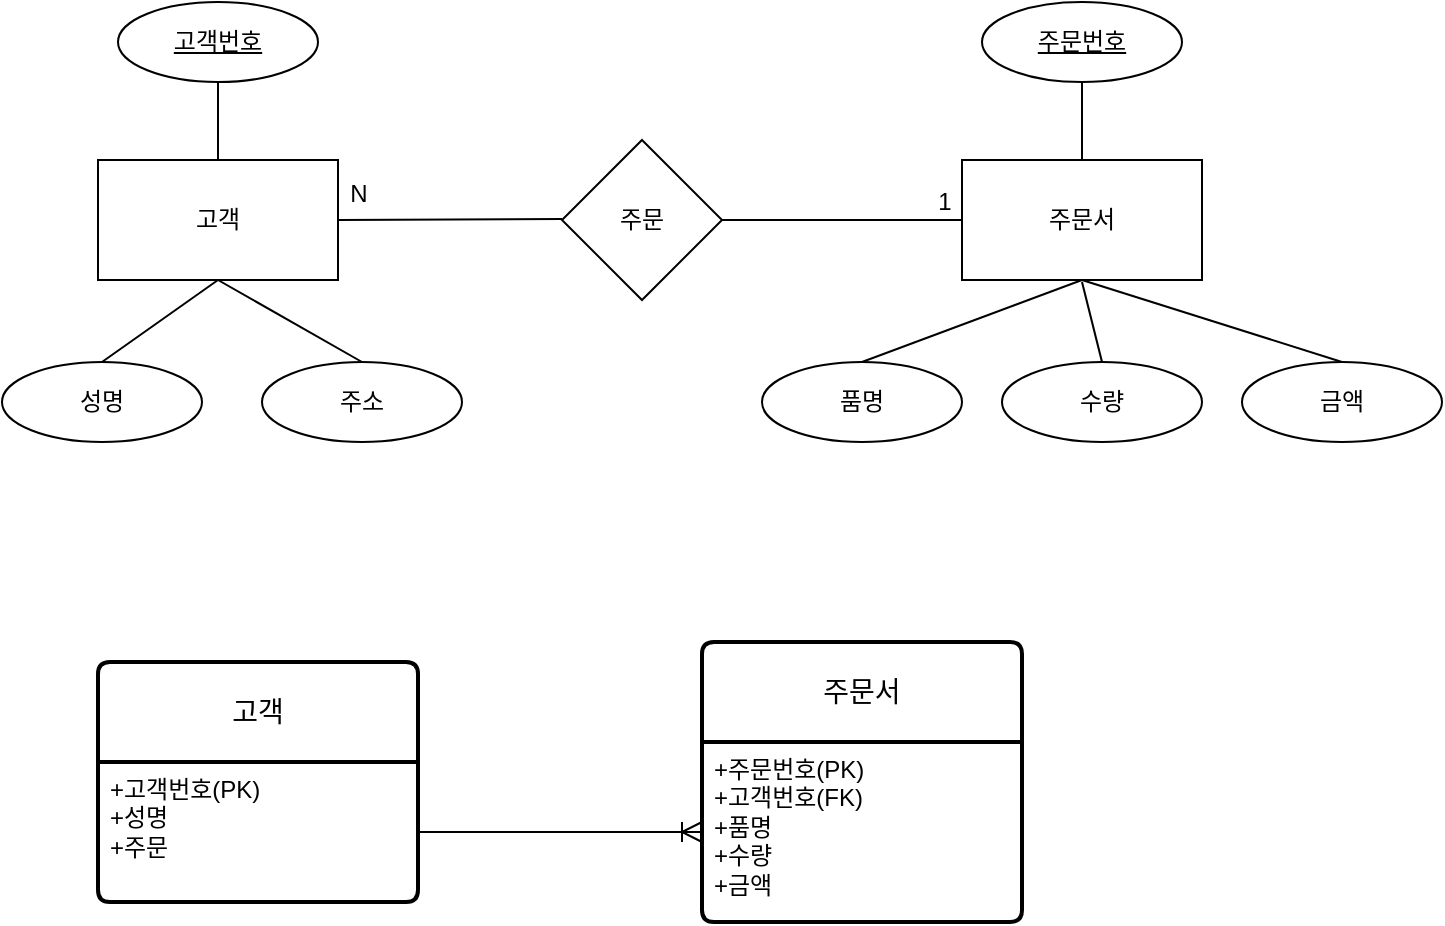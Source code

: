<mxfile version="25.0.3">
  <diagram name="ERD/RM" id="a_dX4pZZJlmtCamw3-8d">
    <mxGraphModel dx="1075" dy="506" grid="1" gridSize="10" guides="1" tooltips="1" connect="1" arrows="1" fold="1" page="0" pageScale="1" pageWidth="827" pageHeight="1169" math="0" shadow="0">
      <root>
        <mxCell id="0" />
        <mxCell id="1" parent="0" />
        <mxCell id="XoPZsux7TMMwAsGUiZem-1" value="고객" style="rounded=0;whiteSpace=wrap;html=1;" vertex="1" parent="1">
          <mxGeometry x="208" y="169" width="120" height="60" as="geometry" />
        </mxCell>
        <mxCell id="XoPZsux7TMMwAsGUiZem-2" value="주문서" style="rounded=0;whiteSpace=wrap;html=1;" vertex="1" parent="1">
          <mxGeometry x="640" y="169" width="120" height="60" as="geometry" />
        </mxCell>
        <mxCell id="XoPZsux7TMMwAsGUiZem-3" value="주문" style="rhombus;whiteSpace=wrap;html=1;" vertex="1" parent="1">
          <mxGeometry x="440" y="159" width="80" height="80" as="geometry" />
        </mxCell>
        <mxCell id="XoPZsux7TMMwAsGUiZem-4" value="" style="endArrow=none;html=1;rounded=0;fontSize=12;startSize=8;endSize=8;curved=1;entryX=0;entryY=0.5;entryDx=0;entryDy=0;exitX=1;exitY=0.5;exitDx=0;exitDy=0;" edge="1" parent="1" source="XoPZsux7TMMwAsGUiZem-3" target="XoPZsux7TMMwAsGUiZem-2">
          <mxGeometry width="50" height="50" relative="1" as="geometry">
            <mxPoint x="500" y="230" as="sourcePoint" />
            <mxPoint x="550" y="180" as="targetPoint" />
          </mxGeometry>
        </mxCell>
        <mxCell id="XoPZsux7TMMwAsGUiZem-5" value="" style="endArrow=none;html=1;rounded=0;fontSize=12;startSize=8;endSize=8;curved=1;entryX=0;entryY=0.5;entryDx=0;entryDy=0;exitX=1;exitY=0.5;exitDx=0;exitDy=0;" edge="1" parent="1" source="XoPZsux7TMMwAsGUiZem-1">
          <mxGeometry width="50" height="50" relative="1" as="geometry">
            <mxPoint x="340" y="199" as="sourcePoint" />
            <mxPoint x="440" y="198.5" as="targetPoint" />
          </mxGeometry>
        </mxCell>
        <mxCell id="XoPZsux7TMMwAsGUiZem-32" value="1" style="edgeLabel;html=1;align=center;verticalAlign=middle;resizable=0;points=[];fontSize=12;" vertex="1" connectable="0" parent="XoPZsux7TMMwAsGUiZem-5">
          <mxGeometry x="-0.667" y="-1" relative="1" as="geometry">
            <mxPoint x="284" y="-10" as="offset" />
          </mxGeometry>
        </mxCell>
        <mxCell id="XoPZsux7TMMwAsGUiZem-33" value="N" style="edgeLabel;html=1;align=center;verticalAlign=middle;resizable=0;points=[];fontSize=12;" vertex="1" connectable="0" parent="XoPZsux7TMMwAsGUiZem-5">
          <mxGeometry x="0.556" y="1" relative="1" as="geometry">
            <mxPoint x="-77" y="-12" as="offset" />
          </mxGeometry>
        </mxCell>
        <mxCell id="XoPZsux7TMMwAsGUiZem-6" value="성명" style="ellipse;whiteSpace=wrap;html=1;align=center;" vertex="1" parent="1">
          <mxGeometry x="160" y="270" width="100" height="40" as="geometry" />
        </mxCell>
        <mxCell id="XoPZsux7TMMwAsGUiZem-7" value="주소" style="ellipse;whiteSpace=wrap;html=1;align=center;" vertex="1" parent="1">
          <mxGeometry x="290" y="270" width="100" height="40" as="geometry" />
        </mxCell>
        <mxCell id="XoPZsux7TMMwAsGUiZem-8" value="금액" style="ellipse;whiteSpace=wrap;html=1;align=center;" vertex="1" parent="1">
          <mxGeometry x="780" y="270" width="100" height="40" as="geometry" />
        </mxCell>
        <mxCell id="XoPZsux7TMMwAsGUiZem-9" value="수량" style="ellipse;whiteSpace=wrap;html=1;align=center;" vertex="1" parent="1">
          <mxGeometry x="660" y="270" width="100" height="40" as="geometry" />
        </mxCell>
        <mxCell id="XoPZsux7TMMwAsGUiZem-10" value="품명" style="ellipse;whiteSpace=wrap;html=1;align=center;" vertex="1" parent="1">
          <mxGeometry x="540" y="270" width="100" height="40" as="geometry" />
        </mxCell>
        <mxCell id="XoPZsux7TMMwAsGUiZem-14" value="고객번호" style="ellipse;whiteSpace=wrap;html=1;align=center;fontStyle=4;" vertex="1" parent="1">
          <mxGeometry x="218" y="90" width="100" height="40" as="geometry" />
        </mxCell>
        <mxCell id="XoPZsux7TMMwAsGUiZem-15" value="주문번호" style="ellipse;whiteSpace=wrap;html=1;align=center;fontStyle=4;" vertex="1" parent="1">
          <mxGeometry x="650" y="90" width="100" height="40" as="geometry" />
        </mxCell>
        <mxCell id="XoPZsux7TMMwAsGUiZem-16" value="" style="endArrow=none;html=1;rounded=0;fontSize=12;startSize=8;endSize=8;curved=1;exitX=0.5;exitY=1;exitDx=0;exitDy=0;entryX=0.5;entryY=0;entryDx=0;entryDy=0;" edge="1" parent="1" source="XoPZsux7TMMwAsGUiZem-1" target="XoPZsux7TMMwAsGUiZem-6">
          <mxGeometry relative="1" as="geometry">
            <mxPoint x="450" y="200" as="sourcePoint" />
            <mxPoint x="610" y="200" as="targetPoint" />
          </mxGeometry>
        </mxCell>
        <mxCell id="XoPZsux7TMMwAsGUiZem-17" value="" style="endArrow=none;html=1;rounded=0;fontSize=12;startSize=8;endSize=8;curved=1;exitX=0.5;exitY=1;exitDx=0;exitDy=0;entryX=0.5;entryY=0;entryDx=0;entryDy=0;" edge="1" parent="1" source="XoPZsux7TMMwAsGUiZem-1" target="XoPZsux7TMMwAsGUiZem-7">
          <mxGeometry relative="1" as="geometry">
            <mxPoint x="278" y="239" as="sourcePoint" />
            <mxPoint x="220" y="280" as="targetPoint" />
          </mxGeometry>
        </mxCell>
        <mxCell id="XoPZsux7TMMwAsGUiZem-18" value="" style="endArrow=none;html=1;rounded=0;fontSize=12;startSize=8;endSize=8;curved=1;exitX=0.5;exitY=0;exitDx=0;exitDy=0;entryX=0.5;entryY=1;entryDx=0;entryDy=0;" edge="1" parent="1" source="XoPZsux7TMMwAsGUiZem-10" target="XoPZsux7TMMwAsGUiZem-2">
          <mxGeometry relative="1" as="geometry">
            <mxPoint x="450" y="200" as="sourcePoint" />
            <mxPoint x="610" y="200" as="targetPoint" />
          </mxGeometry>
        </mxCell>
        <mxCell id="XoPZsux7TMMwAsGUiZem-20" value="" style="endArrow=none;html=1;rounded=0;fontSize=12;startSize=8;endSize=8;curved=1;entryX=0.5;entryY=0;entryDx=0;entryDy=0;" edge="1" parent="1" target="XoPZsux7TMMwAsGUiZem-8">
          <mxGeometry relative="1" as="geometry">
            <mxPoint x="700" y="229" as="sourcePoint" />
            <mxPoint x="860" y="229" as="targetPoint" />
          </mxGeometry>
        </mxCell>
        <mxCell id="XoPZsux7TMMwAsGUiZem-21" value="" style="endArrow=none;html=1;rounded=0;fontSize=12;startSize=8;endSize=8;curved=1;exitX=0.5;exitY=0;exitDx=0;exitDy=0;" edge="1" parent="1" source="XoPZsux7TMMwAsGUiZem-9">
          <mxGeometry relative="1" as="geometry">
            <mxPoint x="450" y="200" as="sourcePoint" />
            <mxPoint x="700" y="230" as="targetPoint" />
          </mxGeometry>
        </mxCell>
        <mxCell id="XoPZsux7TMMwAsGUiZem-22" value="" style="endArrow=none;html=1;rounded=0;fontSize=12;startSize=8;endSize=8;curved=1;exitX=0.5;exitY=1;exitDx=0;exitDy=0;entryX=0.5;entryY=0;entryDx=0;entryDy=0;" edge="1" parent="1" source="XoPZsux7TMMwAsGUiZem-14" target="XoPZsux7TMMwAsGUiZem-1">
          <mxGeometry relative="1" as="geometry">
            <mxPoint x="450" y="200" as="sourcePoint" />
            <mxPoint x="610" y="200" as="targetPoint" />
          </mxGeometry>
        </mxCell>
        <mxCell id="XoPZsux7TMMwAsGUiZem-23" value="" style="endArrow=none;html=1;rounded=0;fontSize=12;startSize=8;endSize=8;curved=1;exitX=0.5;exitY=1;exitDx=0;exitDy=0;entryX=0.5;entryY=0;entryDx=0;entryDy=0;" edge="1" parent="1" source="XoPZsux7TMMwAsGUiZem-15" target="XoPZsux7TMMwAsGUiZem-2">
          <mxGeometry relative="1" as="geometry">
            <mxPoint x="450" y="200" as="sourcePoint" />
            <mxPoint x="610" y="200" as="targetPoint" />
          </mxGeometry>
        </mxCell>
        <mxCell id="XoPZsux7TMMwAsGUiZem-28" value="고객" style="swimlane;childLayout=stackLayout;horizontal=1;startSize=50;horizontalStack=0;rounded=1;fontSize=14;fontStyle=0;strokeWidth=2;resizeParent=0;resizeLast=1;shadow=0;dashed=0;align=center;arcSize=4;whiteSpace=wrap;html=1;" vertex="1" parent="1">
          <mxGeometry x="208" y="420" width="160" height="120" as="geometry" />
        </mxCell>
        <mxCell id="XoPZsux7TMMwAsGUiZem-29" value="+고객번호(PK)&lt;div&gt;+성명&lt;/div&gt;&lt;div&gt;+주문&lt;/div&gt;" style="align=left;strokeColor=none;fillColor=none;spacingLeft=4;fontSize=12;verticalAlign=top;resizable=0;rotatable=0;part=1;html=1;" vertex="1" parent="XoPZsux7TMMwAsGUiZem-28">
          <mxGeometry y="50" width="160" height="70" as="geometry" />
        </mxCell>
        <mxCell id="XoPZsux7TMMwAsGUiZem-30" value="주문서" style="swimlane;childLayout=stackLayout;horizontal=1;startSize=50;horizontalStack=0;rounded=1;fontSize=14;fontStyle=0;strokeWidth=2;resizeParent=0;resizeLast=1;shadow=0;dashed=0;align=center;arcSize=4;whiteSpace=wrap;html=1;" vertex="1" parent="1">
          <mxGeometry x="510" y="410" width="160" height="140" as="geometry" />
        </mxCell>
        <mxCell id="XoPZsux7TMMwAsGUiZem-31" value="+주문번호(PK)&lt;div&gt;+고객번호(FK)&lt;/div&gt;&lt;div&gt;+품명&lt;/div&gt;&lt;div&gt;+수량&lt;/div&gt;&lt;div&gt;+금액&lt;/div&gt;" style="align=left;strokeColor=none;fillColor=none;spacingLeft=4;fontSize=12;verticalAlign=top;resizable=0;rotatable=0;part=1;html=1;" vertex="1" parent="XoPZsux7TMMwAsGUiZem-30">
          <mxGeometry y="50" width="160" height="90" as="geometry" />
        </mxCell>
        <mxCell id="XoPZsux7TMMwAsGUiZem-35" value="" style="edgeStyle=entityRelationEdgeStyle;fontSize=12;html=1;endArrow=ERoneToMany;rounded=0;startSize=8;endSize=8;curved=1;exitX=1;exitY=0.5;exitDx=0;exitDy=0;entryX=0;entryY=0.5;entryDx=0;entryDy=0;" edge="1" parent="1" source="XoPZsux7TMMwAsGUiZem-29" target="XoPZsux7TMMwAsGUiZem-31">
          <mxGeometry width="100" height="100" relative="1" as="geometry">
            <mxPoint x="390" y="500" as="sourcePoint" />
            <mxPoint x="490" y="400" as="targetPoint" />
          </mxGeometry>
        </mxCell>
      </root>
    </mxGraphModel>
  </diagram>
</mxfile>
